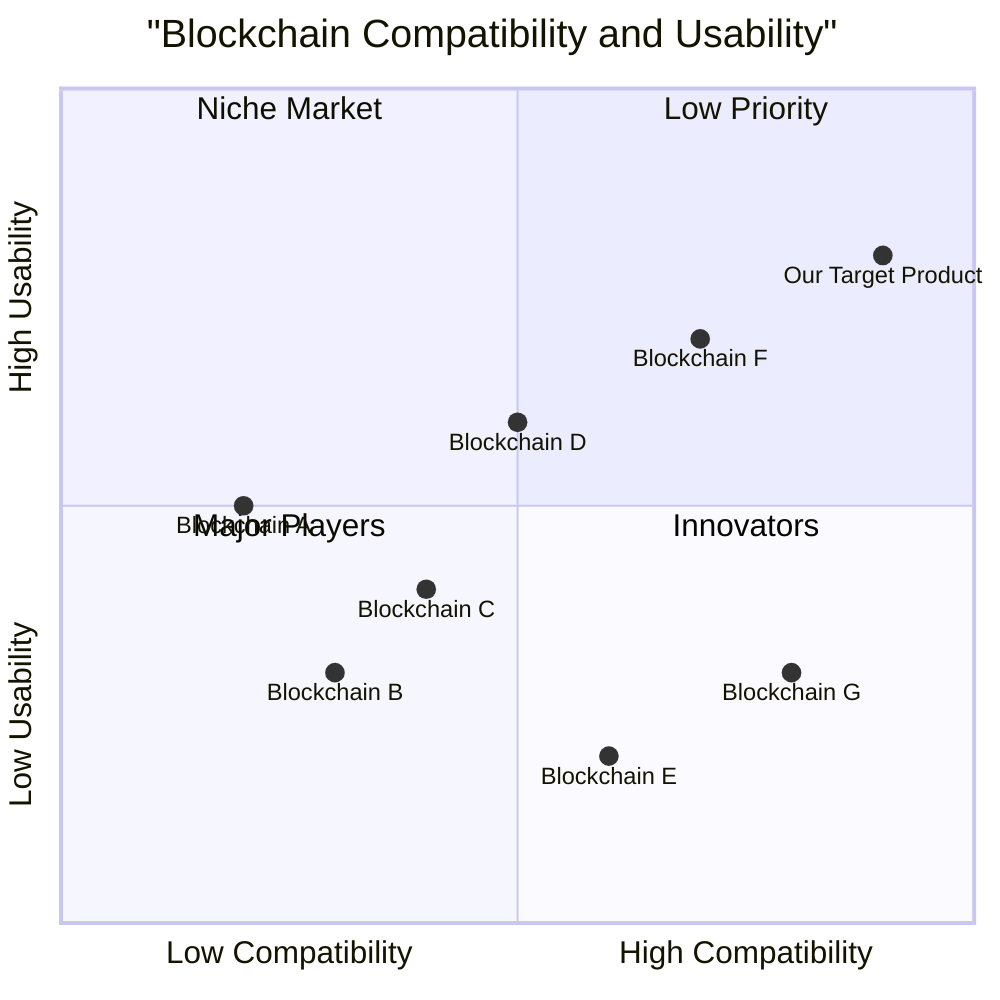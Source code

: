quadrantChart
    title "Blockchain Compatibility and Usability"
    x-axis "Low Compatibility" --> "High Compatibility"
    y-axis "Low Usability" --> "High Usability"
    quadrant-1 "Low Priority"
    quadrant-2 "Niche Market"
    quadrant-3 "Major Players"
    quadrant-4 "Innovators"
    "Blockchain A": [0.2, 0.5]
    "Blockchain B": [0.3, 0.3]
    "Blockchain C": [0.4, 0.4]
    "Blockchain D": [0.5, 0.6]
    "Blockchain E": [0.6, 0.2]
    "Blockchain F": [0.7, 0.7]
    "Blockchain G": [0.8, 0.3]
    "Our Target Product": [0.9, 0.8]